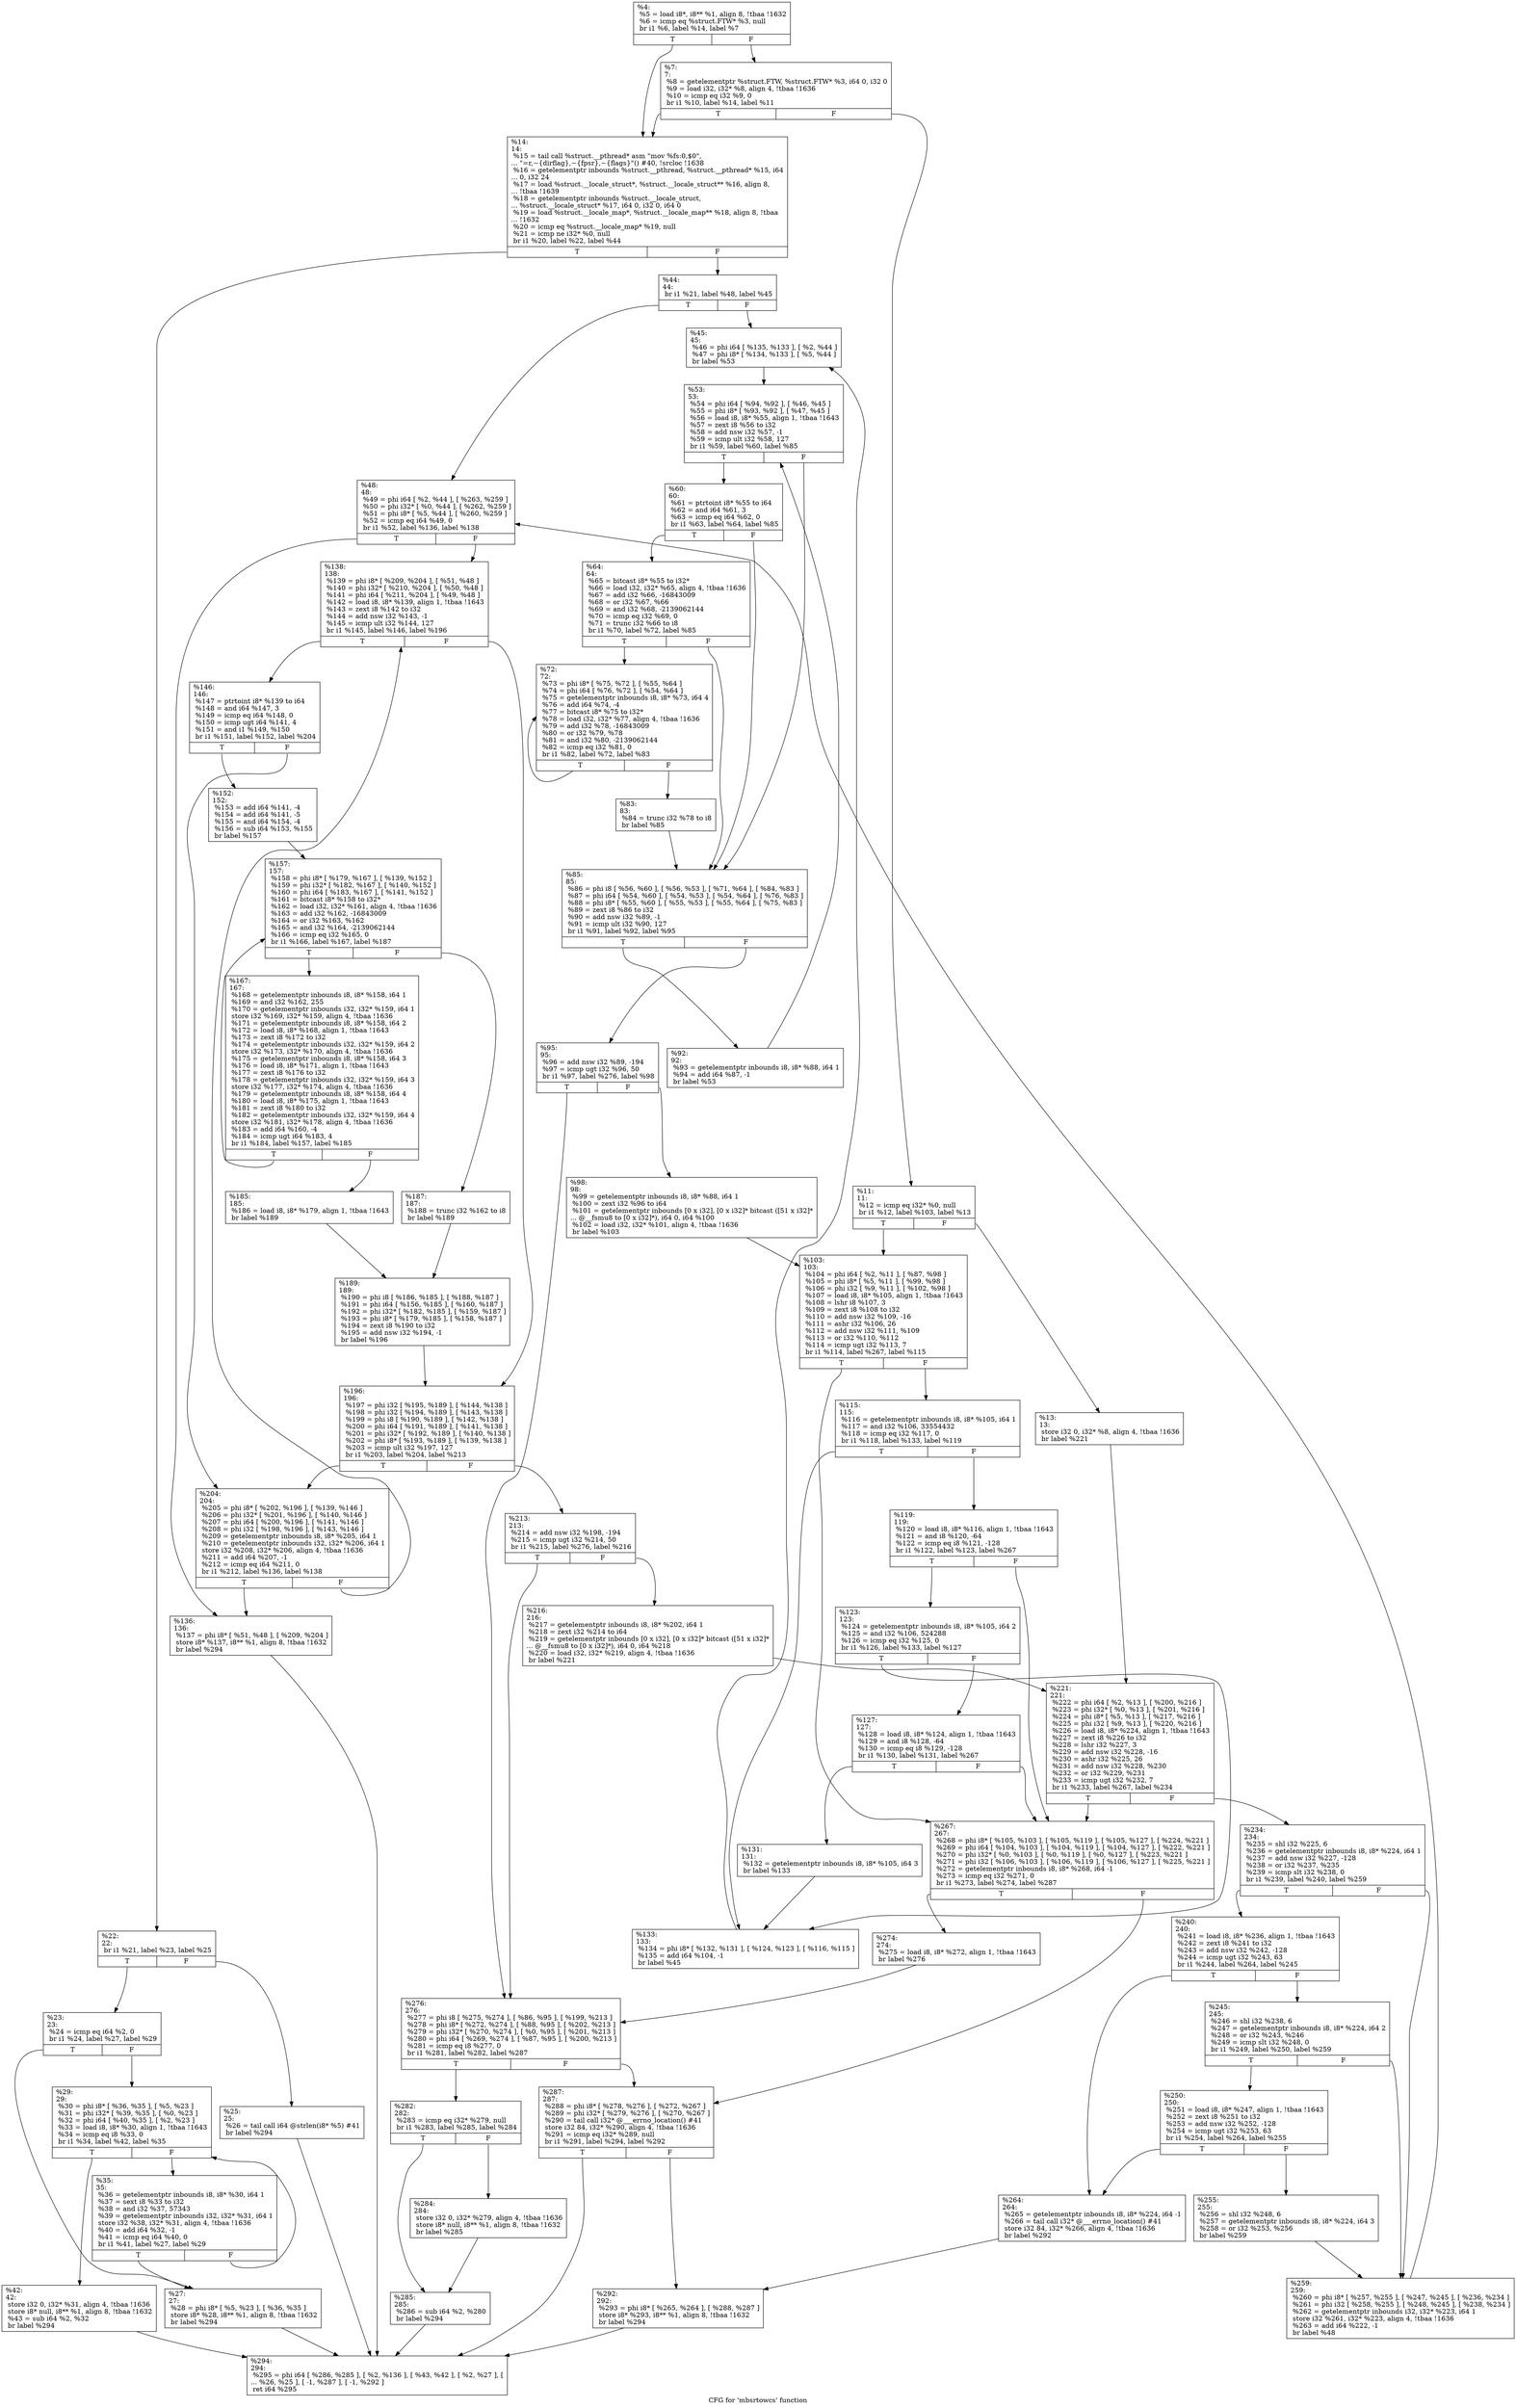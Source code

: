 digraph "CFG for 'mbsrtowcs' function" {
	label="CFG for 'mbsrtowcs' function";

	Node0x1824b80 [shape=record,label="{%4:\l  %5 = load i8*, i8** %1, align 8, !tbaa !1632\l  %6 = icmp eq %struct.FTW* %3, null\l  br i1 %6, label %14, label %7\l|{<s0>T|<s1>F}}"];
	Node0x1824b80:s0 -> Node0x1824f80;
	Node0x1824b80:s1 -> Node0x1824e90;
	Node0x1824e90 [shape=record,label="{%7:\l7:                                                \l  %8 = getelementptr %struct.FTW, %struct.FTW* %3, i64 0, i32 0\l  %9 = load i32, i32* %8, align 4, !tbaa !1636\l  %10 = icmp eq i32 %9, 0\l  br i1 %10, label %14, label %11\l|{<s0>T|<s1>F}}"];
	Node0x1824e90:s0 -> Node0x1824f80;
	Node0x1824e90:s1 -> Node0x1824ee0;
	Node0x1824ee0 [shape=record,label="{%11:\l11:                                               \l  %12 = icmp eq i32* %0, null\l  br i1 %12, label %103, label %13\l|{<s0>T|<s1>F}}"];
	Node0x1824ee0:s0 -> Node0x18255c0;
	Node0x1824ee0:s1 -> Node0x1824f30;
	Node0x1824f30 [shape=record,label="{%13:\l13:                                               \l  store i32 0, i32* %8, align 4, !tbaa !1636\l  br label %221\l}"];
	Node0x1824f30 -> Node0x1825c00;
	Node0x1824f80 [shape=record,label="{%14:\l14:                                               \l  %15 = tail call %struct.__pthread* asm \"mov %fs:0,$0\",\l... \"=r,~\{dirflag\},~\{fpsr\},~\{flags\}\"() #40, !srcloc !1638\l  %16 = getelementptr inbounds %struct.__pthread, %struct.__pthread* %15, i64\l... 0, i32 24\l  %17 = load %struct.__locale_struct*, %struct.__locale_struct** %16, align 8,\l... !tbaa !1639\l  %18 = getelementptr inbounds %struct.__locale_struct,\l... %struct.__locale_struct* %17, i64 0, i32 0, i64 0\l  %19 = load %struct.__locale_map*, %struct.__locale_map** %18, align 8, !tbaa\l... !1632\l  %20 = icmp eq %struct.__locale_map* %19, null\l  %21 = icmp ne i32* %0, null\l  br i1 %20, label %22, label %44\l|{<s0>T|<s1>F}}"];
	Node0x1824f80:s0 -> Node0x1824fd0;
	Node0x1824f80:s1 -> Node0x1825200;
	Node0x1824fd0 [shape=record,label="{%22:\l22:                                               \l  br i1 %21, label %23, label %25\l|{<s0>T|<s1>F}}"];
	Node0x1824fd0:s0 -> Node0x1825020;
	Node0x1824fd0:s1 -> Node0x1825070;
	Node0x1825020 [shape=record,label="{%23:\l23:                                               \l  %24 = icmp eq i64 %2, 0\l  br i1 %24, label %27, label %29\l|{<s0>T|<s1>F}}"];
	Node0x1825020:s0 -> Node0x18250c0;
	Node0x1825020:s1 -> Node0x1825110;
	Node0x1825070 [shape=record,label="{%25:\l25:                                               \l  %26 = tail call i64 @strlen(i8* %5) #41\l  br label %294\l}"];
	Node0x1825070 -> Node0x1826100;
	Node0x18250c0 [shape=record,label="{%27:\l27:                                               \l  %28 = phi i8* [ %5, %23 ], [ %36, %35 ]\l  store i8* %28, i8** %1, align 8, !tbaa !1632\l  br label %294\l}"];
	Node0x18250c0 -> Node0x1826100;
	Node0x1825110 [shape=record,label="{%29:\l29:                                               \l  %30 = phi i8* [ %36, %35 ], [ %5, %23 ]\l  %31 = phi i32* [ %39, %35 ], [ %0, %23 ]\l  %32 = phi i64 [ %40, %35 ], [ %2, %23 ]\l  %33 = load i8, i8* %30, align 1, !tbaa !1643\l  %34 = icmp eq i8 %33, 0\l  br i1 %34, label %42, label %35\l|{<s0>T|<s1>F}}"];
	Node0x1825110:s0 -> Node0x18251b0;
	Node0x1825110:s1 -> Node0x1825160;
	Node0x1825160 [shape=record,label="{%35:\l35:                                               \l  %36 = getelementptr inbounds i8, i8* %30, i64 1\l  %37 = sext i8 %33 to i32\l  %38 = and i32 %37, 57343\l  %39 = getelementptr inbounds i32, i32* %31, i64 1\l  store i32 %38, i32* %31, align 4, !tbaa !1636\l  %40 = add i64 %32, -1\l  %41 = icmp eq i64 %40, 0\l  br i1 %41, label %27, label %29\l|{<s0>T|<s1>F}}"];
	Node0x1825160:s0 -> Node0x18250c0;
	Node0x1825160:s1 -> Node0x1825110;
	Node0x18251b0 [shape=record,label="{%42:\l42:                                               \l  store i32 0, i32* %31, align 4, !tbaa !1636\l  store i8* null, i8** %1, align 8, !tbaa !1632\l  %43 = sub i64 %2, %32\l  br label %294\l}"];
	Node0x18251b0 -> Node0x1826100;
	Node0x1825200 [shape=record,label="{%44:\l44:                                               \l  br i1 %21, label %48, label %45\l|{<s0>T|<s1>F}}"];
	Node0x1825200:s0 -> Node0x18252a0;
	Node0x1825200:s1 -> Node0x1825250;
	Node0x1825250 [shape=record,label="{%45:\l45:                                               \l  %46 = phi i64 [ %135, %133 ], [ %2, %44 ]\l  %47 = phi i8* [ %134, %133 ], [ %5, %44 ]\l  br label %53\l}"];
	Node0x1825250 -> Node0x18252f0;
	Node0x18252a0 [shape=record,label="{%48:\l48:                                               \l  %49 = phi i64 [ %2, %44 ], [ %263, %259 ]\l  %50 = phi i32* [ %0, %44 ], [ %262, %259 ]\l  %51 = phi i8* [ %5, %44 ], [ %260, %259 ]\l  %52 = icmp eq i64 %49, 0\l  br i1 %52, label %136, label %138\l|{<s0>T|<s1>F}}"];
	Node0x18252a0:s0 -> Node0x18257f0;
	Node0x18252a0:s1 -> Node0x1825840;
	Node0x18252f0 [shape=record,label="{%53:\l53:                                               \l  %54 = phi i64 [ %94, %92 ], [ %46, %45 ]\l  %55 = phi i8* [ %93, %92 ], [ %47, %45 ]\l  %56 = load i8, i8* %55, align 1, !tbaa !1643\l  %57 = zext i8 %56 to i32\l  %58 = add nsw i32 %57, -1\l  %59 = icmp ult i32 %58, 127\l  br i1 %59, label %60, label %85\l|{<s0>T|<s1>F}}"];
	Node0x18252f0:s0 -> Node0x1825340;
	Node0x18252f0:s1 -> Node0x1825480;
	Node0x1825340 [shape=record,label="{%60:\l60:                                               \l  %61 = ptrtoint i8* %55 to i64\l  %62 = and i64 %61, 3\l  %63 = icmp eq i64 %62, 0\l  br i1 %63, label %64, label %85\l|{<s0>T|<s1>F}}"];
	Node0x1825340:s0 -> Node0x1825390;
	Node0x1825340:s1 -> Node0x1825480;
	Node0x1825390 [shape=record,label="{%64:\l64:                                               \l  %65 = bitcast i8* %55 to i32*\l  %66 = load i32, i32* %65, align 4, !tbaa !1636\l  %67 = add i32 %66, -16843009\l  %68 = or i32 %67, %66\l  %69 = and i32 %68, -2139062144\l  %70 = icmp eq i32 %69, 0\l  %71 = trunc i32 %66 to i8\l  br i1 %70, label %72, label %85\l|{<s0>T|<s1>F}}"];
	Node0x1825390:s0 -> Node0x18253e0;
	Node0x1825390:s1 -> Node0x1825480;
	Node0x18253e0 [shape=record,label="{%72:\l72:                                               \l  %73 = phi i8* [ %75, %72 ], [ %55, %64 ]\l  %74 = phi i64 [ %76, %72 ], [ %54, %64 ]\l  %75 = getelementptr inbounds i8, i8* %73, i64 4\l  %76 = add i64 %74, -4\l  %77 = bitcast i8* %75 to i32*\l  %78 = load i32, i32* %77, align 4, !tbaa !1636\l  %79 = add i32 %78, -16843009\l  %80 = or i32 %79, %78\l  %81 = and i32 %80, -2139062144\l  %82 = icmp eq i32 %81, 0\l  br i1 %82, label %72, label %83\l|{<s0>T|<s1>F}}"];
	Node0x18253e0:s0 -> Node0x18253e0;
	Node0x18253e0:s1 -> Node0x1825430;
	Node0x1825430 [shape=record,label="{%83:\l83:                                               \l  %84 = trunc i32 %78 to i8\l  br label %85\l}"];
	Node0x1825430 -> Node0x1825480;
	Node0x1825480 [shape=record,label="{%85:\l85:                                               \l  %86 = phi i8 [ %56, %60 ], [ %56, %53 ], [ %71, %64 ], [ %84, %83 ]\l  %87 = phi i64 [ %54, %60 ], [ %54, %53 ], [ %54, %64 ], [ %76, %83 ]\l  %88 = phi i8* [ %55, %60 ], [ %55, %53 ], [ %55, %64 ], [ %75, %83 ]\l  %89 = zext i8 %86 to i32\l  %90 = add nsw i32 %89, -1\l  %91 = icmp ult i32 %90, 127\l  br i1 %91, label %92, label %95\l|{<s0>T|<s1>F}}"];
	Node0x1825480:s0 -> Node0x18254d0;
	Node0x1825480:s1 -> Node0x1825520;
	Node0x18254d0 [shape=record,label="{%92:\l92:                                               \l  %93 = getelementptr inbounds i8, i8* %88, i64 1\l  %94 = add i64 %87, -1\l  br label %53\l}"];
	Node0x18254d0 -> Node0x18252f0;
	Node0x1825520 [shape=record,label="{%95:\l95:                                               \l  %96 = add nsw i32 %89, -194\l  %97 = icmp ugt i32 %96, 50\l  br i1 %97, label %276, label %98\l|{<s0>T|<s1>F}}"];
	Node0x1825520:s0 -> Node0x1825f20;
	Node0x1825520:s1 -> Node0x1825570;
	Node0x1825570 [shape=record,label="{%98:\l98:                                               \l  %99 = getelementptr inbounds i8, i8* %88, i64 1\l  %100 = zext i32 %96 to i64\l  %101 = getelementptr inbounds [0 x i32], [0 x i32]* bitcast ([51 x i32]*\l... @__fsmu8 to [0 x i32]*), i64 0, i64 %100\l  %102 = load i32, i32* %101, align 4, !tbaa !1636\l  br label %103\l}"];
	Node0x1825570 -> Node0x18255c0;
	Node0x18255c0 [shape=record,label="{%103:\l103:                                              \l  %104 = phi i64 [ %2, %11 ], [ %87, %98 ]\l  %105 = phi i8* [ %5, %11 ], [ %99, %98 ]\l  %106 = phi i32 [ %9, %11 ], [ %102, %98 ]\l  %107 = load i8, i8* %105, align 1, !tbaa !1643\l  %108 = lshr i8 %107, 3\l  %109 = zext i8 %108 to i32\l  %110 = add nsw i32 %109, -16\l  %111 = ashr i32 %106, 26\l  %112 = add nsw i32 %111, %109\l  %113 = or i32 %110, %112\l  %114 = icmp ugt i32 %113, 7\l  br i1 %114, label %267, label %115\l|{<s0>T|<s1>F}}"];
	Node0x18255c0:s0 -> Node0x1825e80;
	Node0x18255c0:s1 -> Node0x1825610;
	Node0x1825610 [shape=record,label="{%115:\l115:                                              \l  %116 = getelementptr inbounds i8, i8* %105, i64 1\l  %117 = and i32 %106, 33554432\l  %118 = icmp eq i32 %117, 0\l  br i1 %118, label %133, label %119\l|{<s0>T|<s1>F}}"];
	Node0x1825610:s0 -> Node0x18257a0;
	Node0x1825610:s1 -> Node0x1825660;
	Node0x1825660 [shape=record,label="{%119:\l119:                                              \l  %120 = load i8, i8* %116, align 1, !tbaa !1643\l  %121 = and i8 %120, -64\l  %122 = icmp eq i8 %121, -128\l  br i1 %122, label %123, label %267\l|{<s0>T|<s1>F}}"];
	Node0x1825660:s0 -> Node0x18256b0;
	Node0x1825660:s1 -> Node0x1825e80;
	Node0x18256b0 [shape=record,label="{%123:\l123:                                              \l  %124 = getelementptr inbounds i8, i8* %105, i64 2\l  %125 = and i32 %106, 524288\l  %126 = icmp eq i32 %125, 0\l  br i1 %126, label %133, label %127\l|{<s0>T|<s1>F}}"];
	Node0x18256b0:s0 -> Node0x18257a0;
	Node0x18256b0:s1 -> Node0x1825700;
	Node0x1825700 [shape=record,label="{%127:\l127:                                              \l  %128 = load i8, i8* %124, align 1, !tbaa !1643\l  %129 = and i8 %128, -64\l  %130 = icmp eq i8 %129, -128\l  br i1 %130, label %131, label %267\l|{<s0>T|<s1>F}}"];
	Node0x1825700:s0 -> Node0x1825750;
	Node0x1825700:s1 -> Node0x1825e80;
	Node0x1825750 [shape=record,label="{%131:\l131:                                              \l  %132 = getelementptr inbounds i8, i8* %105, i64 3\l  br label %133\l}"];
	Node0x1825750 -> Node0x18257a0;
	Node0x18257a0 [shape=record,label="{%133:\l133:                                              \l  %134 = phi i8* [ %132, %131 ], [ %124, %123 ], [ %116, %115 ]\l  %135 = add i64 %104, -1\l  br label %45\l}"];
	Node0x18257a0 -> Node0x1825250;
	Node0x18257f0 [shape=record,label="{%136:\l136:                                              \l  %137 = phi i8* [ %51, %48 ], [ %209, %204 ]\l  store i8* %137, i8** %1, align 8, !tbaa !1632\l  br label %294\l}"];
	Node0x18257f0 -> Node0x1826100;
	Node0x1825840 [shape=record,label="{%138:\l138:                                              \l  %139 = phi i8* [ %209, %204 ], [ %51, %48 ]\l  %140 = phi i32* [ %210, %204 ], [ %50, %48 ]\l  %141 = phi i64 [ %211, %204 ], [ %49, %48 ]\l  %142 = load i8, i8* %139, align 1, !tbaa !1643\l  %143 = zext i8 %142 to i32\l  %144 = add nsw i32 %143, -1\l  %145 = icmp ult i32 %144, 127\l  br i1 %145, label %146, label %196\l|{<s0>T|<s1>F}}"];
	Node0x1825840:s0 -> Node0x1825890;
	Node0x1825840:s1 -> Node0x1825ac0;
	Node0x1825890 [shape=record,label="{%146:\l146:                                              \l  %147 = ptrtoint i8* %139 to i64\l  %148 = and i64 %147, 3\l  %149 = icmp eq i64 %148, 0\l  %150 = icmp ugt i64 %141, 4\l  %151 = and i1 %149, %150\l  br i1 %151, label %152, label %204\l|{<s0>T|<s1>F}}"];
	Node0x1825890:s0 -> Node0x18258e0;
	Node0x1825890:s1 -> Node0x1825b10;
	Node0x18258e0 [shape=record,label="{%152:\l152:                                              \l  %153 = add i64 %141, -4\l  %154 = add i64 %141, -5\l  %155 = and i64 %154, -4\l  %156 = sub i64 %153, %155\l  br label %157\l}"];
	Node0x18258e0 -> Node0x1825930;
	Node0x1825930 [shape=record,label="{%157:\l157:                                              \l  %158 = phi i8* [ %179, %167 ], [ %139, %152 ]\l  %159 = phi i32* [ %182, %167 ], [ %140, %152 ]\l  %160 = phi i64 [ %183, %167 ], [ %141, %152 ]\l  %161 = bitcast i8* %158 to i32*\l  %162 = load i32, i32* %161, align 4, !tbaa !1636\l  %163 = add i32 %162, -16843009\l  %164 = or i32 %163, %162\l  %165 = and i32 %164, -2139062144\l  %166 = icmp eq i32 %165, 0\l  br i1 %166, label %167, label %187\l|{<s0>T|<s1>F}}"];
	Node0x1825930:s0 -> Node0x1825980;
	Node0x1825930:s1 -> Node0x1825a20;
	Node0x1825980 [shape=record,label="{%167:\l167:                                              \l  %168 = getelementptr inbounds i8, i8* %158, i64 1\l  %169 = and i32 %162, 255\l  %170 = getelementptr inbounds i32, i32* %159, i64 1\l  store i32 %169, i32* %159, align 4, !tbaa !1636\l  %171 = getelementptr inbounds i8, i8* %158, i64 2\l  %172 = load i8, i8* %168, align 1, !tbaa !1643\l  %173 = zext i8 %172 to i32\l  %174 = getelementptr inbounds i32, i32* %159, i64 2\l  store i32 %173, i32* %170, align 4, !tbaa !1636\l  %175 = getelementptr inbounds i8, i8* %158, i64 3\l  %176 = load i8, i8* %171, align 1, !tbaa !1643\l  %177 = zext i8 %176 to i32\l  %178 = getelementptr inbounds i32, i32* %159, i64 3\l  store i32 %177, i32* %174, align 4, !tbaa !1636\l  %179 = getelementptr inbounds i8, i8* %158, i64 4\l  %180 = load i8, i8* %175, align 1, !tbaa !1643\l  %181 = zext i8 %180 to i32\l  %182 = getelementptr inbounds i32, i32* %159, i64 4\l  store i32 %181, i32* %178, align 4, !tbaa !1636\l  %183 = add i64 %160, -4\l  %184 = icmp ugt i64 %183, 4\l  br i1 %184, label %157, label %185\l|{<s0>T|<s1>F}}"];
	Node0x1825980:s0 -> Node0x1825930;
	Node0x1825980:s1 -> Node0x18259d0;
	Node0x18259d0 [shape=record,label="{%185:\l185:                                              \l  %186 = load i8, i8* %179, align 1, !tbaa !1643\l  br label %189\l}"];
	Node0x18259d0 -> Node0x1825a70;
	Node0x1825a20 [shape=record,label="{%187:\l187:                                              \l  %188 = trunc i32 %162 to i8\l  br label %189\l}"];
	Node0x1825a20 -> Node0x1825a70;
	Node0x1825a70 [shape=record,label="{%189:\l189:                                              \l  %190 = phi i8 [ %186, %185 ], [ %188, %187 ]\l  %191 = phi i64 [ %156, %185 ], [ %160, %187 ]\l  %192 = phi i32* [ %182, %185 ], [ %159, %187 ]\l  %193 = phi i8* [ %179, %185 ], [ %158, %187 ]\l  %194 = zext i8 %190 to i32\l  %195 = add nsw i32 %194, -1\l  br label %196\l}"];
	Node0x1825a70 -> Node0x1825ac0;
	Node0x1825ac0 [shape=record,label="{%196:\l196:                                              \l  %197 = phi i32 [ %195, %189 ], [ %144, %138 ]\l  %198 = phi i32 [ %194, %189 ], [ %143, %138 ]\l  %199 = phi i8 [ %190, %189 ], [ %142, %138 ]\l  %200 = phi i64 [ %191, %189 ], [ %141, %138 ]\l  %201 = phi i32* [ %192, %189 ], [ %140, %138 ]\l  %202 = phi i8* [ %193, %189 ], [ %139, %138 ]\l  %203 = icmp ult i32 %197, 127\l  br i1 %203, label %204, label %213\l|{<s0>T|<s1>F}}"];
	Node0x1825ac0:s0 -> Node0x1825b10;
	Node0x1825ac0:s1 -> Node0x1825b60;
	Node0x1825b10 [shape=record,label="{%204:\l204:                                              \l  %205 = phi i8* [ %202, %196 ], [ %139, %146 ]\l  %206 = phi i32* [ %201, %196 ], [ %140, %146 ]\l  %207 = phi i64 [ %200, %196 ], [ %141, %146 ]\l  %208 = phi i32 [ %198, %196 ], [ %143, %146 ]\l  %209 = getelementptr inbounds i8, i8* %205, i64 1\l  %210 = getelementptr inbounds i32, i32* %206, i64 1\l  store i32 %208, i32* %206, align 4, !tbaa !1636\l  %211 = add i64 %207, -1\l  %212 = icmp eq i64 %211, 0\l  br i1 %212, label %136, label %138\l|{<s0>T|<s1>F}}"];
	Node0x1825b10:s0 -> Node0x18257f0;
	Node0x1825b10:s1 -> Node0x1825840;
	Node0x1825b60 [shape=record,label="{%213:\l213:                                              \l  %214 = add nsw i32 %198, -194\l  %215 = icmp ugt i32 %214, 50\l  br i1 %215, label %276, label %216\l|{<s0>T|<s1>F}}"];
	Node0x1825b60:s0 -> Node0x1825f20;
	Node0x1825b60:s1 -> Node0x1825bb0;
	Node0x1825bb0 [shape=record,label="{%216:\l216:                                              \l  %217 = getelementptr inbounds i8, i8* %202, i64 1\l  %218 = zext i32 %214 to i64\l  %219 = getelementptr inbounds [0 x i32], [0 x i32]* bitcast ([51 x i32]*\l... @__fsmu8 to [0 x i32]*), i64 0, i64 %218\l  %220 = load i32, i32* %219, align 4, !tbaa !1636\l  br label %221\l}"];
	Node0x1825bb0 -> Node0x1825c00;
	Node0x1825c00 [shape=record,label="{%221:\l221:                                              \l  %222 = phi i64 [ %2, %13 ], [ %200, %216 ]\l  %223 = phi i32* [ %0, %13 ], [ %201, %216 ]\l  %224 = phi i8* [ %5, %13 ], [ %217, %216 ]\l  %225 = phi i32 [ %9, %13 ], [ %220, %216 ]\l  %226 = load i8, i8* %224, align 1, !tbaa !1643\l  %227 = zext i8 %226 to i32\l  %228 = lshr i32 %227, 3\l  %229 = add nsw i32 %228, -16\l  %230 = ashr i32 %225, 26\l  %231 = add nsw i32 %228, %230\l  %232 = or i32 %229, %231\l  %233 = icmp ugt i32 %232, 7\l  br i1 %233, label %267, label %234\l|{<s0>T|<s1>F}}"];
	Node0x1825c00:s0 -> Node0x1825e80;
	Node0x1825c00:s1 -> Node0x1825c50;
	Node0x1825c50 [shape=record,label="{%234:\l234:                                              \l  %235 = shl i32 %225, 6\l  %236 = getelementptr inbounds i8, i8* %224, i64 1\l  %237 = add nsw i32 %227, -128\l  %238 = or i32 %237, %235\l  %239 = icmp slt i32 %238, 0\l  br i1 %239, label %240, label %259\l|{<s0>T|<s1>F}}"];
	Node0x1825c50:s0 -> Node0x1825ca0;
	Node0x1825c50:s1 -> Node0x1825de0;
	Node0x1825ca0 [shape=record,label="{%240:\l240:                                              \l  %241 = load i8, i8* %236, align 1, !tbaa !1643\l  %242 = zext i8 %241 to i32\l  %243 = add nsw i32 %242, -128\l  %244 = icmp ugt i32 %243, 63\l  br i1 %244, label %264, label %245\l|{<s0>T|<s1>F}}"];
	Node0x1825ca0:s0 -> Node0x1825e30;
	Node0x1825ca0:s1 -> Node0x1825cf0;
	Node0x1825cf0 [shape=record,label="{%245:\l245:                                              \l  %246 = shl i32 %238, 6\l  %247 = getelementptr inbounds i8, i8* %224, i64 2\l  %248 = or i32 %243, %246\l  %249 = icmp slt i32 %248, 0\l  br i1 %249, label %250, label %259\l|{<s0>T|<s1>F}}"];
	Node0x1825cf0:s0 -> Node0x1825d40;
	Node0x1825cf0:s1 -> Node0x1825de0;
	Node0x1825d40 [shape=record,label="{%250:\l250:                                              \l  %251 = load i8, i8* %247, align 1, !tbaa !1643\l  %252 = zext i8 %251 to i32\l  %253 = add nsw i32 %252, -128\l  %254 = icmp ugt i32 %253, 63\l  br i1 %254, label %264, label %255\l|{<s0>T|<s1>F}}"];
	Node0x1825d40:s0 -> Node0x1825e30;
	Node0x1825d40:s1 -> Node0x1825d90;
	Node0x1825d90 [shape=record,label="{%255:\l255:                                              \l  %256 = shl i32 %248, 6\l  %257 = getelementptr inbounds i8, i8* %224, i64 3\l  %258 = or i32 %253, %256\l  br label %259\l}"];
	Node0x1825d90 -> Node0x1825de0;
	Node0x1825de0 [shape=record,label="{%259:\l259:                                              \l  %260 = phi i8* [ %257, %255 ], [ %247, %245 ], [ %236, %234 ]\l  %261 = phi i32 [ %258, %255 ], [ %248, %245 ], [ %238, %234 ]\l  %262 = getelementptr inbounds i32, i32* %223, i64 1\l  store i32 %261, i32* %223, align 4, !tbaa !1636\l  %263 = add i64 %222, -1\l  br label %48\l}"];
	Node0x1825de0 -> Node0x18252a0;
	Node0x1825e30 [shape=record,label="{%264:\l264:                                              \l  %265 = getelementptr inbounds i8, i8* %224, i64 -1\l  %266 = tail call i32* @___errno_location() #41\l  store i32 84, i32* %266, align 4, !tbaa !1636\l  br label %292\l}"];
	Node0x1825e30 -> Node0x18260b0;
	Node0x1825e80 [shape=record,label="{%267:\l267:                                              \l  %268 = phi i8* [ %105, %103 ], [ %105, %119 ], [ %105, %127 ], [ %224, %221 ]\l  %269 = phi i64 [ %104, %103 ], [ %104, %119 ], [ %104, %127 ], [ %222, %221 ]\l  %270 = phi i32* [ %0, %103 ], [ %0, %119 ], [ %0, %127 ], [ %223, %221 ]\l  %271 = phi i32 [ %106, %103 ], [ %106, %119 ], [ %106, %127 ], [ %225, %221 ]\l  %272 = getelementptr inbounds i8, i8* %268, i64 -1\l  %273 = icmp eq i32 %271, 0\l  br i1 %273, label %274, label %287\l|{<s0>T|<s1>F}}"];
	Node0x1825e80:s0 -> Node0x1825ed0;
	Node0x1825e80:s1 -> Node0x1826060;
	Node0x1825ed0 [shape=record,label="{%274:\l274:                                              \l  %275 = load i8, i8* %272, align 1, !tbaa !1643\l  br label %276\l}"];
	Node0x1825ed0 -> Node0x1825f20;
	Node0x1825f20 [shape=record,label="{%276:\l276:                                              \l  %277 = phi i8 [ %275, %274 ], [ %86, %95 ], [ %199, %213 ]\l  %278 = phi i8* [ %272, %274 ], [ %88, %95 ], [ %202, %213 ]\l  %279 = phi i32* [ %270, %274 ], [ %0, %95 ], [ %201, %213 ]\l  %280 = phi i64 [ %269, %274 ], [ %87, %95 ], [ %200, %213 ]\l  %281 = icmp eq i8 %277, 0\l  br i1 %281, label %282, label %287\l|{<s0>T|<s1>F}}"];
	Node0x1825f20:s0 -> Node0x1825f70;
	Node0x1825f20:s1 -> Node0x1826060;
	Node0x1825f70 [shape=record,label="{%282:\l282:                                              \l  %283 = icmp eq i32* %279, null\l  br i1 %283, label %285, label %284\l|{<s0>T|<s1>F}}"];
	Node0x1825f70:s0 -> Node0x1826010;
	Node0x1825f70:s1 -> Node0x1825fc0;
	Node0x1825fc0 [shape=record,label="{%284:\l284:                                              \l  store i32 0, i32* %279, align 4, !tbaa !1636\l  store i8* null, i8** %1, align 8, !tbaa !1632\l  br label %285\l}"];
	Node0x1825fc0 -> Node0x1826010;
	Node0x1826010 [shape=record,label="{%285:\l285:                                              \l  %286 = sub i64 %2, %280\l  br label %294\l}"];
	Node0x1826010 -> Node0x1826100;
	Node0x1826060 [shape=record,label="{%287:\l287:                                              \l  %288 = phi i8* [ %278, %276 ], [ %272, %267 ]\l  %289 = phi i32* [ %279, %276 ], [ %270, %267 ]\l  %290 = tail call i32* @___errno_location() #41\l  store i32 84, i32* %290, align 4, !tbaa !1636\l  %291 = icmp eq i32* %289, null\l  br i1 %291, label %294, label %292\l|{<s0>T|<s1>F}}"];
	Node0x1826060:s0 -> Node0x1826100;
	Node0x1826060:s1 -> Node0x18260b0;
	Node0x18260b0 [shape=record,label="{%292:\l292:                                              \l  %293 = phi i8* [ %265, %264 ], [ %288, %287 ]\l  store i8* %293, i8** %1, align 8, !tbaa !1632\l  br label %294\l}"];
	Node0x18260b0 -> Node0x1826100;
	Node0x1826100 [shape=record,label="{%294:\l294:                                              \l  %295 = phi i64 [ %286, %285 ], [ %2, %136 ], [ %43, %42 ], [ %2, %27 ], [\l... %26, %25 ], [ -1, %287 ], [ -1, %292 ]\l  ret i64 %295\l}"];
}
